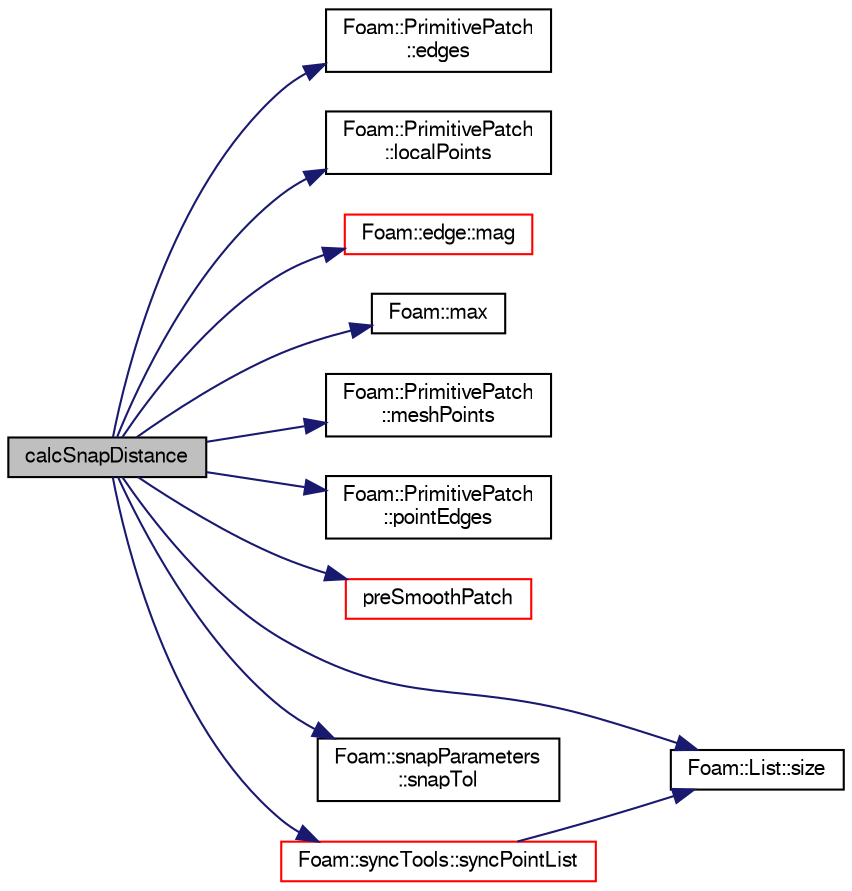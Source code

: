 digraph "calcSnapDistance"
{
  bgcolor="transparent";
  edge [fontname="FreeSans",fontsize="10",labelfontname="FreeSans",labelfontsize="10"];
  node [fontname="FreeSans",fontsize="10",shape=record];
  rankdir="LR";
  Node1048 [label="calcSnapDistance",height=0.2,width=0.4,color="black", fillcolor="grey75", style="filled", fontcolor="black"];
  Node1048 -> Node1049 [color="midnightblue",fontsize="10",style="solid",fontname="FreeSans"];
  Node1049 [label="Foam::PrimitivePatch\l::edges",height=0.2,width=0.4,color="black",URL="$a27538.html#a21d764179912ddda5c6f95193c289846",tooltip="Return list of edges, address into LOCAL point list. "];
  Node1048 -> Node1050 [color="midnightblue",fontsize="10",style="solid",fontname="FreeSans"];
  Node1050 [label="Foam::PrimitivePatch\l::localPoints",height=0.2,width=0.4,color="black",URL="$a27538.html#aca6c65ee2831bb6795149af7635640a2",tooltip="Return pointField of points in patch. "];
  Node1048 -> Node1051 [color="midnightblue",fontsize="10",style="solid",fontname="FreeSans"];
  Node1051 [label="Foam::edge::mag",height=0.2,width=0.4,color="red",URL="$a27210.html#a4e7462523832986fec7cf4e862ccc6fd",tooltip="Return scalar magnitude. "];
  Node1048 -> Node1057 [color="midnightblue",fontsize="10",style="solid",fontname="FreeSans"];
  Node1057 [label="Foam::max",height=0.2,width=0.4,color="black",URL="$a21124.html#ac993e906cf2774ae77e666bc24e81733"];
  Node1048 -> Node1058 [color="midnightblue",fontsize="10",style="solid",fontname="FreeSans"];
  Node1058 [label="Foam::PrimitivePatch\l::meshPoints",height=0.2,width=0.4,color="black",URL="$a27538.html#a52e3a457780fe74b31d39dc046bce1d8",tooltip="Return labelList of mesh points in patch. They are constructed. "];
  Node1048 -> Node1059 [color="midnightblue",fontsize="10",style="solid",fontname="FreeSans"];
  Node1059 [label="Foam::PrimitivePatch\l::pointEdges",height=0.2,width=0.4,color="black",URL="$a27538.html#a219060536b044c749e6178283665d632",tooltip="Return point-edge addressing. "];
  Node1048 -> Node1060 [color="midnightblue",fontsize="10",style="solid",fontname="FreeSans"];
  Node1060 [label="preSmoothPatch",height=0.2,width=0.4,color="red",URL="$a24622.html#a5328524e4037f1f8ecb542c16492d6b9",tooltip="Smooth the mesh (patch and internal) to increase visibility. "];
  Node1048 -> Node1127 [color="midnightblue",fontsize="10",style="solid",fontname="FreeSans"];
  Node1127 [label="Foam::List::size",height=0.2,width=0.4,color="black",URL="$a25694.html#a8a5f6fa29bd4b500caf186f60245b384",tooltip="Override size to be inconsistent with allocated storage. "];
  Node1048 -> Node1567 [color="midnightblue",fontsize="10",style="solid",fontname="FreeSans"];
  Node1567 [label="Foam::snapParameters\l::snapTol",height=0.2,width=0.4,color="black",URL="$a24642.html#a1d4837baf9322a422efc36b0e50671b0",tooltip="Relative distance for points to be attracted by surface. "];
  Node1048 -> Node1126 [color="midnightblue",fontsize="10",style="solid",fontname="FreeSans"];
  Node1126 [label="Foam::syncTools::syncPointList",height=0.2,width=0.4,color="red",URL="$a27502.html#a197ed77a9101bdfb37253bd3f507c017",tooltip="Synchronize values on all mesh points. "];
  Node1126 -> Node1127 [color="midnightblue",fontsize="10",style="solid",fontname="FreeSans"];
}
